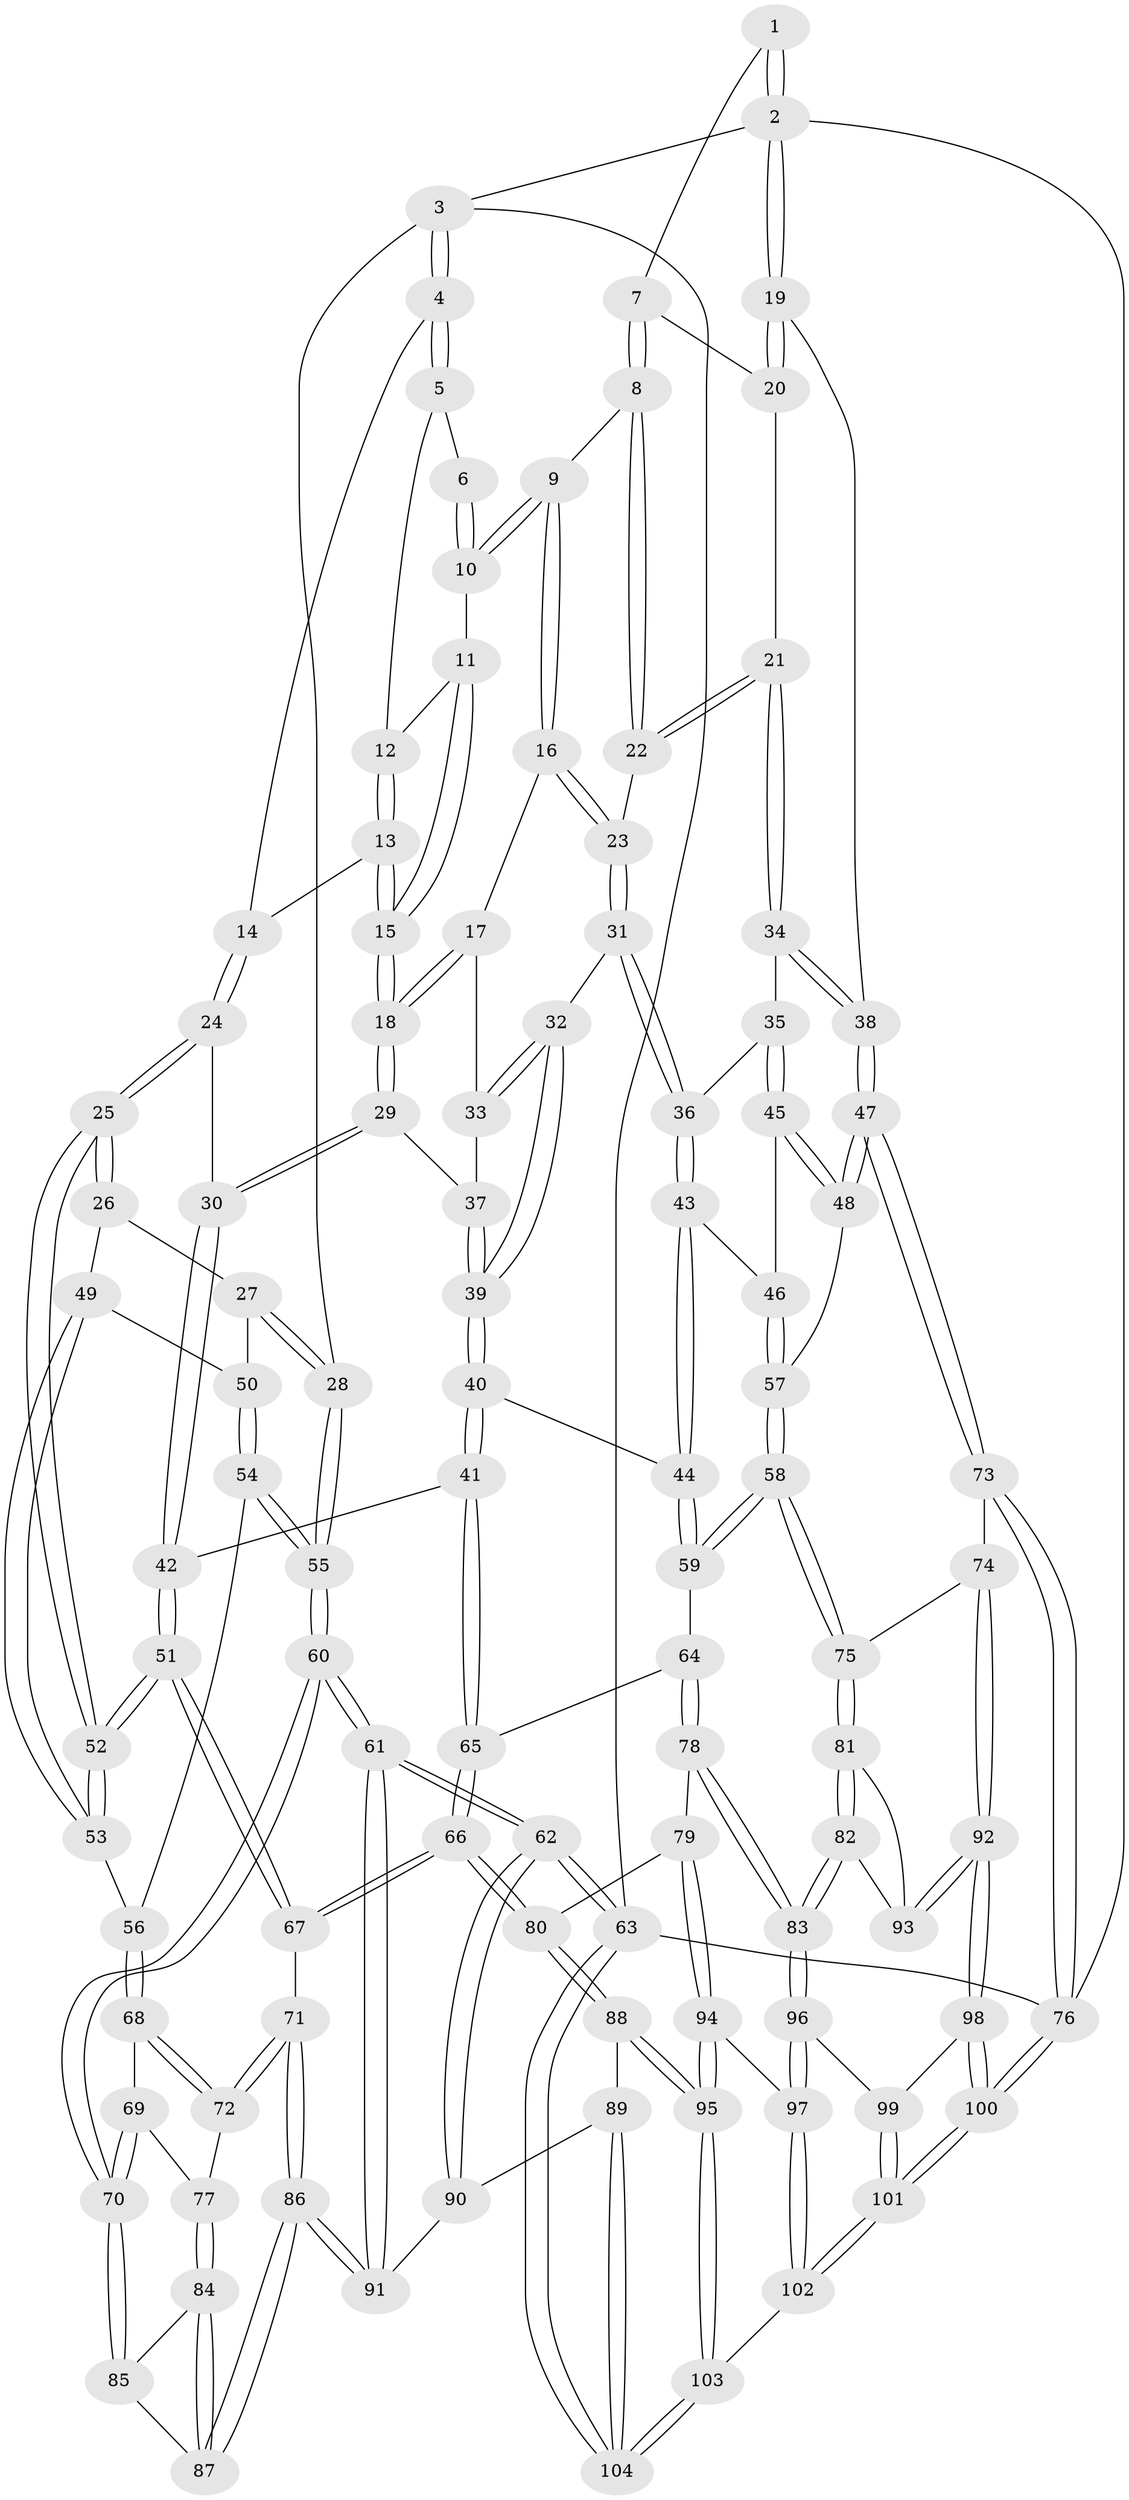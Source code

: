 // coarse degree distribution, {2: 0.0547945205479452, 4: 0.2876712328767123, 3: 0.6575342465753424}
// Generated by graph-tools (version 1.1) at 2025/38/03/04/25 23:38:21]
// undirected, 104 vertices, 257 edges
graph export_dot {
  node [color=gray90,style=filled];
  1 [pos="+0.8620491688366178+0"];
  2 [pos="+1+0"];
  3 [pos="+0+0"];
  4 [pos="+0.13633427188161285+0"];
  5 [pos="+0.45965547393731077+0"];
  6 [pos="+0.7107072693179616+0"];
  7 [pos="+0.814716852079461+0.07962625194184911"];
  8 [pos="+0.8141910495700503+0.08042254306801584"];
  9 [pos="+0.7113774922647957+0.10094820452259788"];
  10 [pos="+0.66349636514593+0.05591133867569711"];
  11 [pos="+0.5862516834907857+0.06692073438633742"];
  12 [pos="+0.5130268768045602+0"];
  13 [pos="+0.4664680703426255+0.09754319761367561"];
  14 [pos="+0.37448544393281263+0.1094923188665757"];
  15 [pos="+0.5468961425391484+0.1527250292388296"];
  16 [pos="+0.6879609019258461+0.16485624986931469"];
  17 [pos="+0.6825137149111689+0.17202714143243372"];
  18 [pos="+0.5541141540111764+0.19485642378862322"];
  19 [pos="+1+0"];
  20 [pos="+0.9566108775830107+0.09100171662791638"];
  21 [pos="+0.9308880086656798+0.2143812786818529"];
  22 [pos="+0.8345444467183821+0.16178625132108584"];
  23 [pos="+0.7998563744321235+0.2099782435918383"];
  24 [pos="+0.3648247154893363+0.2624791237860337"];
  25 [pos="+0.34409894996344187+0.2766622074108072"];
  26 [pos="+0.24192614669845777+0.2611961630415096"];
  27 [pos="+0+0"];
  28 [pos="+0+0"];
  29 [pos="+0.5371101463483157+0.23370185112125813"];
  30 [pos="+0.5025001639733627+0.26884530072793367"];
  31 [pos="+0.7831149250539589+0.27824382281447524"];
  32 [pos="+0.7463628888452528+0.2832968132510595"];
  33 [pos="+0.6991749399714992+0.2323697542112949"];
  34 [pos="+0.9503976015529692+0.2458591908114063"];
  35 [pos="+0.898856629150313+0.30116972662474106"];
  36 [pos="+0.7996651104461426+0.2902840732863017"];
  37 [pos="+0.6333471943342265+0.2726971740815727"];
  38 [pos="+1+0.27758216341461195"];
  39 [pos="+0.6854235303163757+0.35208866713593834"];
  40 [pos="+0.6734805248037226+0.3909657049011005"];
  41 [pos="+0.6085878320933935+0.4221941331837018"];
  42 [pos="+0.5481591757592148+0.37989609689908516"];
  43 [pos="+0.8005135490200112+0.4080778728839067"];
  44 [pos="+0.7606415628450703+0.4320591539103195"];
  45 [pos="+0.9033216468537463+0.36926450957007095"];
  46 [pos="+0.8423863458742691+0.4104941547639901"];
  47 [pos="+1+0.4639278075673236"];
  48 [pos="+0.962305591757877+0.41760733421694346"];
  49 [pos="+0.19769317969551461+0.34150678603857204"];
  50 [pos="+0.08520049079001563+0.3679811486414053"];
  51 [pos="+0.3657253761790911+0.4986956410852652"];
  52 [pos="+0.35132993112423877+0.46787798806077"];
  53 [pos="+0.19628191032136785+0.42724368819842107"];
  54 [pos="+0.07804912773997538+0.4286910204626801"];
  55 [pos="+0+0.5348863685256536"];
  56 [pos="+0.1459092097373863+0.46545123276036326"];
  57 [pos="+0.8826812113335902+0.49645074330858113"];
  58 [pos="+0.8609343321883764+0.6114297411246766"];
  59 [pos="+0.7801670405606616+0.5733725179439043"];
  60 [pos="+0+0.6486018047150489"];
  61 [pos="+0+0.6928178611262912"];
  62 [pos="+0+1"];
  63 [pos="+0+1"];
  64 [pos="+0.6813876980980954+0.5866513534204844"];
  65 [pos="+0.6068925379177731+0.4479741299842068"];
  66 [pos="+0.4168313731662442+0.6368399162798308"];
  67 [pos="+0.3712291104003029+0.5977394462843413"];
  68 [pos="+0.1577636364827396+0.5410386347758108"];
  69 [pos="+0.061455911302958216+0.5825656807461744"];
  70 [pos="+0+0.6485065930256498"];
  71 [pos="+0.28831599645717004+0.6116301158899367"];
  72 [pos="+0.24111424362532405+0.5999125581661969"];
  73 [pos="+1+0.6134786366208028"];
  74 [pos="+0.9324509198333245+0.6538640786848184"];
  75 [pos="+0.8846856848867691+0.6376292925061329"];
  76 [pos="+1+1"];
  77 [pos="+0.15425450698151338+0.6526017006817099"];
  78 [pos="+0.5718813654490721+0.7064895113078961"];
  79 [pos="+0.5027201596981916+0.7002299953591301"];
  80 [pos="+0.4435720725393895+0.6784047053929029"];
  81 [pos="+0.7756785148206503+0.7445805370432564"];
  82 [pos="+0.6908823184491772+0.7990833724116057"];
  83 [pos="+0.6765704294035008+0.8054083890668698"];
  84 [pos="+0.13331537783683559+0.6737933408573631"];
  85 [pos="+0+0.6815227233489823"];
  86 [pos="+0.1803192886372486+0.7820452247012478"];
  87 [pos="+0.17907000437617493+0.780722871000514"];
  88 [pos="+0.3499787972239317+0.8368190850108318"];
  89 [pos="+0.2935486341398497+0.8816709978366506"];
  90 [pos="+0.18875518427270463+0.8356065270015369"];
  91 [pos="+0.18305535188564995+0.8118715795263842"];
  92 [pos="+0.9038016531592575+0.8700596760261616"];
  93 [pos="+0.8660391955987585+0.8477160117818825"];
  94 [pos="+0.5117570855193806+0.9092835718842738"];
  95 [pos="+0.4903489432584147+0.9408245067487254"];
  96 [pos="+0.6792303561078521+0.8513134535200548"];
  97 [pos="+0.6560790648834268+0.886127271412946"];
  98 [pos="+0.9138638842936019+0.9175002924356358"];
  99 [pos="+0.7091161937224577+0.8735079265008938"];
  100 [pos="+1+1"];
  101 [pos="+0.9439162721583088+1"];
  102 [pos="+0.5861727930203655+1"];
  103 [pos="+0.4898079228926114+1"];
  104 [pos="+0.31193415378337475+1"];
  1 -- 2;
  1 -- 2;
  1 -- 7;
  2 -- 3;
  2 -- 19;
  2 -- 19;
  2 -- 76;
  3 -- 4;
  3 -- 4;
  3 -- 28;
  3 -- 63;
  4 -- 5;
  4 -- 5;
  4 -- 14;
  5 -- 6;
  5 -- 12;
  6 -- 10;
  6 -- 10;
  7 -- 8;
  7 -- 8;
  7 -- 20;
  8 -- 9;
  8 -- 22;
  8 -- 22;
  9 -- 10;
  9 -- 10;
  9 -- 16;
  9 -- 16;
  10 -- 11;
  11 -- 12;
  11 -- 15;
  11 -- 15;
  12 -- 13;
  12 -- 13;
  13 -- 14;
  13 -- 15;
  13 -- 15;
  14 -- 24;
  14 -- 24;
  15 -- 18;
  15 -- 18;
  16 -- 17;
  16 -- 23;
  16 -- 23;
  17 -- 18;
  17 -- 18;
  17 -- 33;
  18 -- 29;
  18 -- 29;
  19 -- 20;
  19 -- 20;
  19 -- 38;
  20 -- 21;
  21 -- 22;
  21 -- 22;
  21 -- 34;
  21 -- 34;
  22 -- 23;
  23 -- 31;
  23 -- 31;
  24 -- 25;
  24 -- 25;
  24 -- 30;
  25 -- 26;
  25 -- 26;
  25 -- 52;
  25 -- 52;
  26 -- 27;
  26 -- 49;
  27 -- 28;
  27 -- 28;
  27 -- 50;
  28 -- 55;
  28 -- 55;
  29 -- 30;
  29 -- 30;
  29 -- 37;
  30 -- 42;
  30 -- 42;
  31 -- 32;
  31 -- 36;
  31 -- 36;
  32 -- 33;
  32 -- 33;
  32 -- 39;
  32 -- 39;
  33 -- 37;
  34 -- 35;
  34 -- 38;
  34 -- 38;
  35 -- 36;
  35 -- 45;
  35 -- 45;
  36 -- 43;
  36 -- 43;
  37 -- 39;
  37 -- 39;
  38 -- 47;
  38 -- 47;
  39 -- 40;
  39 -- 40;
  40 -- 41;
  40 -- 41;
  40 -- 44;
  41 -- 42;
  41 -- 65;
  41 -- 65;
  42 -- 51;
  42 -- 51;
  43 -- 44;
  43 -- 44;
  43 -- 46;
  44 -- 59;
  44 -- 59;
  45 -- 46;
  45 -- 48;
  45 -- 48;
  46 -- 57;
  46 -- 57;
  47 -- 48;
  47 -- 48;
  47 -- 73;
  47 -- 73;
  48 -- 57;
  49 -- 50;
  49 -- 53;
  49 -- 53;
  50 -- 54;
  50 -- 54;
  51 -- 52;
  51 -- 52;
  51 -- 67;
  51 -- 67;
  52 -- 53;
  52 -- 53;
  53 -- 56;
  54 -- 55;
  54 -- 55;
  54 -- 56;
  55 -- 60;
  55 -- 60;
  56 -- 68;
  56 -- 68;
  57 -- 58;
  57 -- 58;
  58 -- 59;
  58 -- 59;
  58 -- 75;
  58 -- 75;
  59 -- 64;
  60 -- 61;
  60 -- 61;
  60 -- 70;
  60 -- 70;
  61 -- 62;
  61 -- 62;
  61 -- 91;
  61 -- 91;
  62 -- 63;
  62 -- 63;
  62 -- 90;
  62 -- 90;
  63 -- 104;
  63 -- 104;
  63 -- 76;
  64 -- 65;
  64 -- 78;
  64 -- 78;
  65 -- 66;
  65 -- 66;
  66 -- 67;
  66 -- 67;
  66 -- 80;
  66 -- 80;
  67 -- 71;
  68 -- 69;
  68 -- 72;
  68 -- 72;
  69 -- 70;
  69 -- 70;
  69 -- 77;
  70 -- 85;
  70 -- 85;
  71 -- 72;
  71 -- 72;
  71 -- 86;
  71 -- 86;
  72 -- 77;
  73 -- 74;
  73 -- 76;
  73 -- 76;
  74 -- 75;
  74 -- 92;
  74 -- 92;
  75 -- 81;
  75 -- 81;
  76 -- 100;
  76 -- 100;
  77 -- 84;
  77 -- 84;
  78 -- 79;
  78 -- 83;
  78 -- 83;
  79 -- 80;
  79 -- 94;
  79 -- 94;
  80 -- 88;
  80 -- 88;
  81 -- 82;
  81 -- 82;
  81 -- 93;
  82 -- 83;
  82 -- 83;
  82 -- 93;
  83 -- 96;
  83 -- 96;
  84 -- 85;
  84 -- 87;
  84 -- 87;
  85 -- 87;
  86 -- 87;
  86 -- 87;
  86 -- 91;
  86 -- 91;
  88 -- 89;
  88 -- 95;
  88 -- 95;
  89 -- 90;
  89 -- 104;
  89 -- 104;
  90 -- 91;
  92 -- 93;
  92 -- 93;
  92 -- 98;
  92 -- 98;
  94 -- 95;
  94 -- 95;
  94 -- 97;
  95 -- 103;
  95 -- 103;
  96 -- 97;
  96 -- 97;
  96 -- 99;
  97 -- 102;
  97 -- 102;
  98 -- 99;
  98 -- 100;
  98 -- 100;
  99 -- 101;
  99 -- 101;
  100 -- 101;
  100 -- 101;
  101 -- 102;
  101 -- 102;
  102 -- 103;
  103 -- 104;
  103 -- 104;
}
